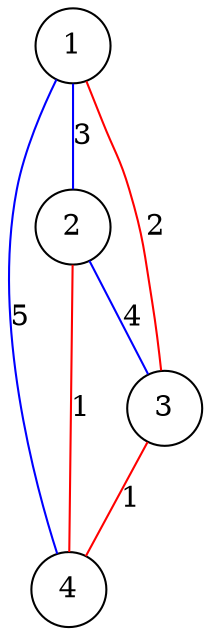 graph ostov {
	node[shape=circle];
	edge[color=red];
	edge[label=1];
	2 -- 4;
	edge[label=1];
	3 -- 4;
	edge[label=2];
	1 -- 3;
	node[shape=circle];
	edge[color=blue];
	edge[label=4];
	2 -- 3;
	edge[label=5];
	1 -- 4;
	edge[label=3];
	1 -- 2;
}